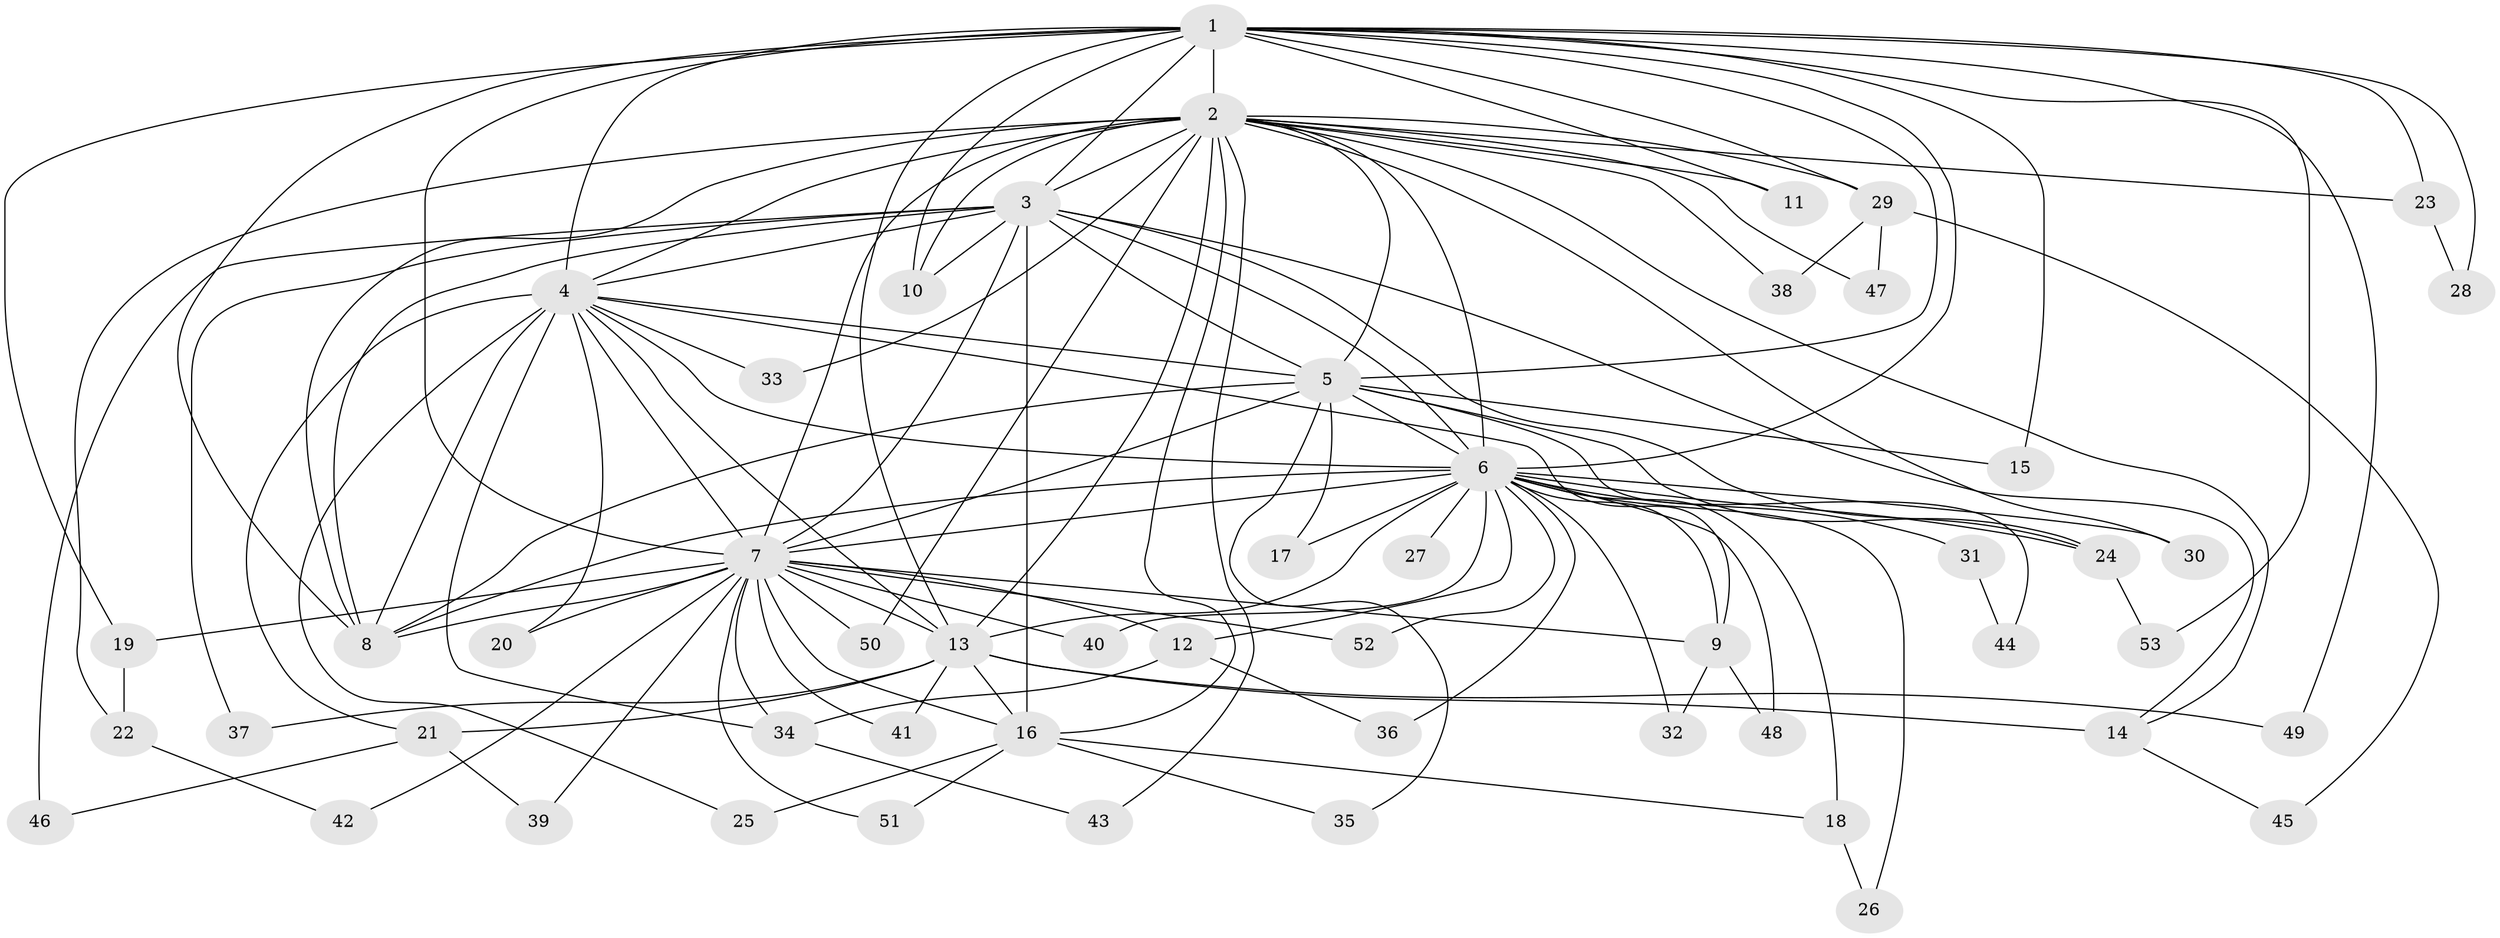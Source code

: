 // original degree distribution, {24: 0.011363636363636364, 15: 0.022727272727272728, 23: 0.022727272727272728, 22: 0.011363636363636364, 10: 0.011363636363636364, 16: 0.011363636363636364, 28: 0.011363636363636364, 27: 0.011363636363636364, 5: 0.03409090909090909, 3: 0.11363636363636363, 2: 0.625, 4: 0.09090909090909091, 6: 0.022727272727272728}
// Generated by graph-tools (version 1.1) at 2025/49/03/04/25 22:49:45]
// undirected, 53 vertices, 126 edges
graph export_dot {
  node [color=gray90,style=filled];
  1;
  2;
  3;
  4;
  5;
  6;
  7;
  8;
  9;
  10;
  11;
  12;
  13;
  14;
  15;
  16;
  17;
  18;
  19;
  20;
  21;
  22;
  23;
  24;
  25;
  26;
  27;
  28;
  29;
  30;
  31;
  32;
  33;
  34;
  35;
  36;
  37;
  38;
  39;
  40;
  41;
  42;
  43;
  44;
  45;
  46;
  47;
  48;
  49;
  50;
  51;
  52;
  53;
  1 -- 2 [weight=3.0];
  1 -- 3 [weight=2.0];
  1 -- 4 [weight=3.0];
  1 -- 5 [weight=2.0];
  1 -- 6 [weight=1.0];
  1 -- 7 [weight=1.0];
  1 -- 8 [weight=2.0];
  1 -- 10 [weight=1.0];
  1 -- 11 [weight=1.0];
  1 -- 13 [weight=1.0];
  1 -- 15 [weight=1.0];
  1 -- 19 [weight=1.0];
  1 -- 23 [weight=1.0];
  1 -- 28 [weight=1.0];
  1 -- 29 [weight=1.0];
  1 -- 49 [weight=1.0];
  1 -- 53 [weight=1.0];
  2 -- 3 [weight=4.0];
  2 -- 4 [weight=3.0];
  2 -- 5 [weight=2.0];
  2 -- 6 [weight=2.0];
  2 -- 7 [weight=2.0];
  2 -- 8 [weight=2.0];
  2 -- 10 [weight=1.0];
  2 -- 11 [weight=1.0];
  2 -- 13 [weight=1.0];
  2 -- 14 [weight=1.0];
  2 -- 16 [weight=3.0];
  2 -- 22 [weight=1.0];
  2 -- 23 [weight=1.0];
  2 -- 29 [weight=1.0];
  2 -- 30 [weight=1.0];
  2 -- 33 [weight=1.0];
  2 -- 38 [weight=1.0];
  2 -- 43 [weight=1.0];
  2 -- 47 [weight=1.0];
  2 -- 50 [weight=1.0];
  3 -- 4 [weight=4.0];
  3 -- 5 [weight=2.0];
  3 -- 6 [weight=3.0];
  3 -- 7 [weight=2.0];
  3 -- 8 [weight=2.0];
  3 -- 10 [weight=1.0];
  3 -- 14 [weight=2.0];
  3 -- 16 [weight=7.0];
  3 -- 24 [weight=2.0];
  3 -- 37 [weight=1.0];
  3 -- 46 [weight=1.0];
  4 -- 5 [weight=2.0];
  4 -- 6 [weight=1.0];
  4 -- 7 [weight=4.0];
  4 -- 8 [weight=13.0];
  4 -- 9 [weight=1.0];
  4 -- 13 [weight=1.0];
  4 -- 20 [weight=1.0];
  4 -- 21 [weight=1.0];
  4 -- 25 [weight=1.0];
  4 -- 33 [weight=1.0];
  4 -- 34 [weight=1.0];
  5 -- 6 [weight=1.0];
  5 -- 7 [weight=1.0];
  5 -- 8 [weight=1.0];
  5 -- 15 [weight=1.0];
  5 -- 17 [weight=1.0];
  5 -- 24 [weight=1.0];
  5 -- 35 [weight=1.0];
  5 -- 44 [weight=1.0];
  6 -- 7 [weight=1.0];
  6 -- 8 [weight=1.0];
  6 -- 9 [weight=1.0];
  6 -- 12 [weight=1.0];
  6 -- 13 [weight=2.0];
  6 -- 17 [weight=1.0];
  6 -- 18 [weight=1.0];
  6 -- 24 [weight=1.0];
  6 -- 26 [weight=1.0];
  6 -- 27 [weight=1.0];
  6 -- 30 [weight=1.0];
  6 -- 31 [weight=1.0];
  6 -- 32 [weight=1.0];
  6 -- 36 [weight=1.0];
  6 -- 40 [weight=1.0];
  6 -- 48 [weight=1.0];
  6 -- 52 [weight=1.0];
  7 -- 8 [weight=2.0];
  7 -- 9 [weight=1.0];
  7 -- 12 [weight=1.0];
  7 -- 13 [weight=1.0];
  7 -- 16 [weight=1.0];
  7 -- 19 [weight=1.0];
  7 -- 20 [weight=1.0];
  7 -- 34 [weight=1.0];
  7 -- 39 [weight=1.0];
  7 -- 40 [weight=1.0];
  7 -- 41 [weight=1.0];
  7 -- 42 [weight=1.0];
  7 -- 50 [weight=1.0];
  7 -- 51 [weight=1.0];
  7 -- 52 [weight=1.0];
  9 -- 32 [weight=1.0];
  9 -- 48 [weight=1.0];
  12 -- 34 [weight=1.0];
  12 -- 36 [weight=1.0];
  13 -- 14 [weight=4.0];
  13 -- 16 [weight=1.0];
  13 -- 21 [weight=1.0];
  13 -- 37 [weight=1.0];
  13 -- 41 [weight=1.0];
  13 -- 49 [weight=1.0];
  14 -- 45 [weight=1.0];
  16 -- 18 [weight=1.0];
  16 -- 25 [weight=1.0];
  16 -- 35 [weight=1.0];
  16 -- 51 [weight=1.0];
  18 -- 26 [weight=1.0];
  19 -- 22 [weight=1.0];
  21 -- 39 [weight=1.0];
  21 -- 46 [weight=1.0];
  22 -- 42 [weight=1.0];
  23 -- 28 [weight=1.0];
  24 -- 53 [weight=1.0];
  29 -- 38 [weight=1.0];
  29 -- 45 [weight=1.0];
  29 -- 47 [weight=1.0];
  31 -- 44 [weight=1.0];
  34 -- 43 [weight=1.0];
}
